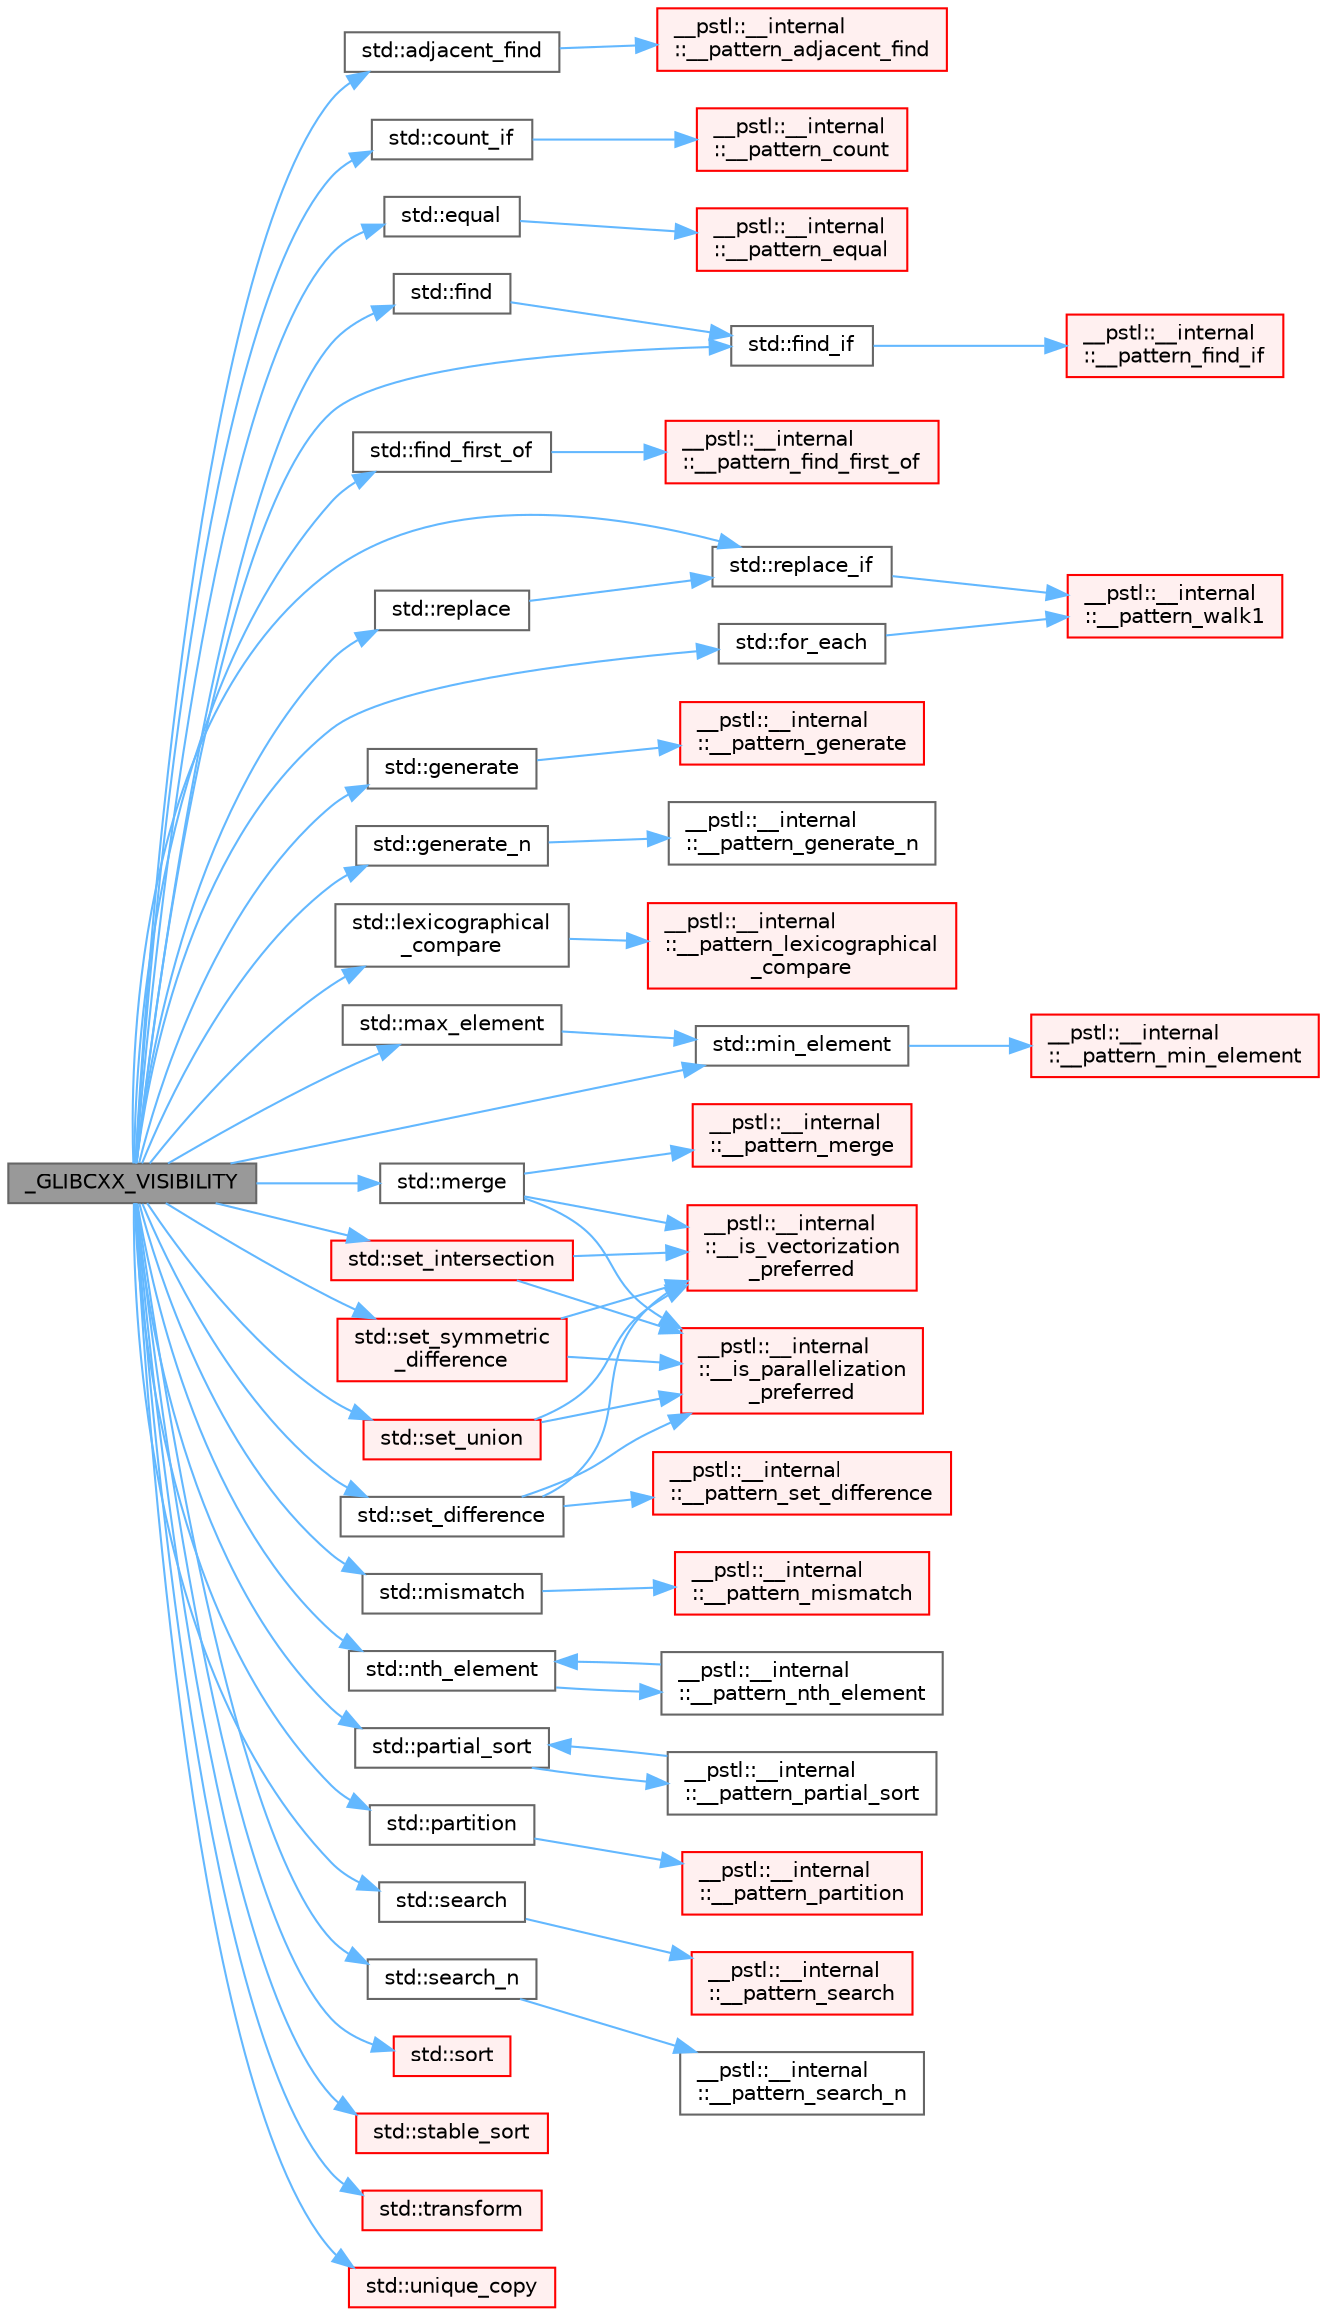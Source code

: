 digraph "_GLIBCXX_VISIBILITY"
{
 // LATEX_PDF_SIZE
  bgcolor="transparent";
  edge [fontname=Helvetica,fontsize=10,labelfontname=Helvetica,labelfontsize=10];
  node [fontname=Helvetica,fontsize=10,shape=box,height=0.2,width=0.4];
  rankdir="LR";
  Node1 [id="Node000001",label="_GLIBCXX_VISIBILITY",height=0.2,width=0.4,color="gray40", fillcolor="grey60", style="filled", fontcolor="black",tooltip=" "];
  Node1 -> Node2 [id="edge127_Node000001_Node000002",color="steelblue1",style="solid",tooltip=" "];
  Node2 [id="Node000002",label="std::adjacent_find",height=0.2,width=0.4,color="grey40", fillcolor="white", style="filled",URL="$namespacestd.html#a2e464ead1e536b9225fdcd8e87438bc7",tooltip=" "];
  Node2 -> Node3 [id="edge128_Node000002_Node000003",color="steelblue1",style="solid",tooltip=" "];
  Node3 [id="Node000003",label="__pstl::__internal\l::__pattern_adjacent_find",height=0.2,width=0.4,color="red", fillcolor="#FFF0F0", style="filled",URL="$namespace____pstl_1_1____internal.html#a6baa124378ed7fdc525b00a43af706ab",tooltip=" "];
  Node1 -> Node6 [id="edge129_Node000001_Node000006",color="steelblue1",style="solid",tooltip=" "];
  Node6 [id="Node000006",label="std::count_if",height=0.2,width=0.4,color="grey40", fillcolor="white", style="filled",URL="$namespacestd.html#a3211beceffa7786771b08add1e4a7f9c",tooltip=" "];
  Node6 -> Node7 [id="edge130_Node000006_Node000007",color="steelblue1",style="solid",tooltip=" "];
  Node7 [id="Node000007",label="__pstl::__internal\l::__pattern_count",height=0.2,width=0.4,color="red", fillcolor="#FFF0F0", style="filled",URL="$namespace____pstl_1_1____internal.html#ab6c85c9e6daf1ae911a899fb47a2dac9",tooltip=" "];
  Node1 -> Node10 [id="edge131_Node000001_Node000010",color="steelblue1",style="solid",tooltip=" "];
  Node10 [id="Node000010",label="std::equal",height=0.2,width=0.4,color="grey40", fillcolor="white", style="filled",URL="$namespacestd.html#a94ada91841cca21a2327b0235f9a82cd",tooltip=" "];
  Node10 -> Node11 [id="edge132_Node000010_Node000011",color="steelblue1",style="solid",tooltip=" "];
  Node11 [id="Node000011",label="__pstl::__internal\l::__pattern_equal",height=0.2,width=0.4,color="red", fillcolor="#FFF0F0", style="filled",URL="$namespace____pstl_1_1____internal.html#a596361246dd948515acd5af4fffe2518",tooltip=" "];
  Node1 -> Node13 [id="edge133_Node000001_Node000013",color="steelblue1",style="solid",tooltip=" "];
  Node13 [id="Node000013",label="std::find",height=0.2,width=0.4,color="grey40", fillcolor="white", style="filled",URL="$namespacestd.html#ae3e398a3f38b0182e770944d57402701",tooltip=" "];
  Node13 -> Node14 [id="edge134_Node000013_Node000014",color="steelblue1",style="solid",tooltip=" "];
  Node14 [id="Node000014",label="std::find_if",height=0.2,width=0.4,color="grey40", fillcolor="white", style="filled",URL="$namespacestd.html#a12540b98a8b3f5862173e50b92f1de81",tooltip=" "];
  Node14 -> Node15 [id="edge135_Node000014_Node000015",color="steelblue1",style="solid",tooltip=" "];
  Node15 [id="Node000015",label="__pstl::__internal\l::__pattern_find_if",height=0.2,width=0.4,color="red", fillcolor="#FFF0F0", style="filled",URL="$namespace____pstl_1_1____internal.html#a048b6c9be4b418a089e7e1de87722139",tooltip=" "];
  Node1 -> Node17 [id="edge136_Node000001_Node000017",color="steelblue1",style="solid",tooltip=" "];
  Node17 [id="Node000017",label="std::find_first_of",height=0.2,width=0.4,color="grey40", fillcolor="white", style="filled",URL="$namespacestd.html#af918ddff6ab7ea6140872b65660e9b16",tooltip=" "];
  Node17 -> Node18 [id="edge137_Node000017_Node000018",color="steelblue1",style="solid",tooltip=" "];
  Node18 [id="Node000018",label="__pstl::__internal\l::__pattern_find_first_of",height=0.2,width=0.4,color="red", fillcolor="#FFF0F0", style="filled",URL="$namespace____pstl_1_1____internal.html#ab87ed0d016b76e9009330174d6dd604f",tooltip=" "];
  Node1 -> Node14 [id="edge138_Node000001_Node000014",color="steelblue1",style="solid",tooltip=" "];
  Node1 -> Node20 [id="edge139_Node000001_Node000020",color="steelblue1",style="solid",tooltip=" "];
  Node20 [id="Node000020",label="std::for_each",height=0.2,width=0.4,color="grey40", fillcolor="white", style="filled",URL="$namespacestd.html#aefb696460665211a0f32f8a15f444c57",tooltip=" "];
  Node20 -> Node21 [id="edge140_Node000020_Node000021",color="steelblue1",style="solid",tooltip=" "];
  Node21 [id="Node000021",label="__pstl::__internal\l::__pattern_walk1",height=0.2,width=0.4,color="red", fillcolor="#FFF0F0", style="filled",URL="$namespace____pstl_1_1____internal.html#ab0763e7038c1a483b7905a47fb58f051",tooltip=" "];
  Node1 -> Node23 [id="edge141_Node000001_Node000023",color="steelblue1",style="solid",tooltip=" "];
  Node23 [id="Node000023",label="std::generate",height=0.2,width=0.4,color="grey40", fillcolor="white", style="filled",URL="$namespacestd.html#af6065e33e83259566f3eed5b4ab8c0c7",tooltip=" "];
  Node23 -> Node24 [id="edge142_Node000023_Node000024",color="steelblue1",style="solid",tooltip=" "];
  Node24 [id="Node000024",label="__pstl::__internal\l::__pattern_generate",height=0.2,width=0.4,color="red", fillcolor="#FFF0F0", style="filled",URL="$namespace____pstl_1_1____internal.html#a761ab81e053354013f7e051cca8bee7d",tooltip=" "];
  Node1 -> Node27 [id="edge143_Node000001_Node000027",color="steelblue1",style="solid",tooltip=" "];
  Node27 [id="Node000027",label="std::generate_n",height=0.2,width=0.4,color="grey40", fillcolor="white", style="filled",URL="$namespacestd.html#a81641e273e00fcf6a7109be182426757",tooltip=" "];
  Node27 -> Node28 [id="edge144_Node000027_Node000028",color="steelblue1",style="solid",tooltip=" "];
  Node28 [id="Node000028",label="__pstl::__internal\l::__pattern_generate_n",height=0.2,width=0.4,color="grey40", fillcolor="white", style="filled",URL="$namespace____pstl_1_1____internal.html#a89ba2dce127a80f7bc0578270c7fcb9c",tooltip=" "];
  Node1 -> Node29 [id="edge145_Node000001_Node000029",color="steelblue1",style="solid",tooltip=" "];
  Node29 [id="Node000029",label="std::lexicographical\l_compare",height=0.2,width=0.4,color="grey40", fillcolor="white", style="filled",URL="$namespacestd.html#a076cfce541233dc2534e44d067d41ad4",tooltip=" "];
  Node29 -> Node30 [id="edge146_Node000029_Node000030",color="steelblue1",style="solid",tooltip=" "];
  Node30 [id="Node000030",label="__pstl::__internal\l::__pattern_lexicographical\l_compare",height=0.2,width=0.4,color="red", fillcolor="#FFF0F0", style="filled",URL="$namespace____pstl_1_1____internal.html#a87963436503d6c04ddbae7eb6827f60c",tooltip=" "];
  Node1 -> Node32 [id="edge147_Node000001_Node000032",color="steelblue1",style="solid",tooltip=" "];
  Node32 [id="Node000032",label="std::max_element",height=0.2,width=0.4,color="grey40", fillcolor="white", style="filled",URL="$namespacestd.html#aa1e6cdbc0afeb988a4d89d1dab4066d4",tooltip=" "];
  Node32 -> Node33 [id="edge148_Node000032_Node000033",color="steelblue1",style="solid",tooltip=" "];
  Node33 [id="Node000033",label="std::min_element",height=0.2,width=0.4,color="grey40", fillcolor="white", style="filled",URL="$namespacestd.html#af1620d34bc7426f2bafc5a3b1849588e",tooltip=" "];
  Node33 -> Node34 [id="edge149_Node000033_Node000034",color="steelblue1",style="solid",tooltip=" "];
  Node34 [id="Node000034",label="__pstl::__internal\l::__pattern_min_element",height=0.2,width=0.4,color="red", fillcolor="#FFF0F0", style="filled",URL="$namespace____pstl_1_1____internal.html#afac22840ab45394d57a19b1b5c102a9b",tooltip=" "];
  Node1 -> Node36 [id="edge150_Node000001_Node000036",color="steelblue1",style="solid",tooltip=" "];
  Node36 [id="Node000036",label="std::merge",height=0.2,width=0.4,color="grey40", fillcolor="white", style="filled",URL="$namespacestd.html#a23f39d0444be06ebfa219bbfd4e3854f",tooltip=" "];
  Node36 -> Node37 [id="edge151_Node000036_Node000037",color="steelblue1",style="solid",tooltip=" "];
  Node37 [id="Node000037",label="__pstl::__internal\l::__is_parallelization\l_preferred",height=0.2,width=0.4,color="red", fillcolor="#FFF0F0", style="filled",URL="$namespace____pstl_1_1____internal.html#a96278219a9b5139e6060c4a24235841c",tooltip=" "];
  Node36 -> Node39 [id="edge152_Node000036_Node000039",color="steelblue1",style="solid",tooltip=" "];
  Node39 [id="Node000039",label="__pstl::__internal\l::__is_vectorization\l_preferred",height=0.2,width=0.4,color="red", fillcolor="#FFF0F0", style="filled",URL="$namespace____pstl_1_1____internal.html#aba53c2e534557bf2c817808fb3b3c269",tooltip=" "];
  Node36 -> Node40 [id="edge153_Node000036_Node000040",color="steelblue1",style="solid",tooltip=" "];
  Node40 [id="Node000040",label="__pstl::__internal\l::__pattern_merge",height=0.2,width=0.4,color="red", fillcolor="#FFF0F0", style="filled",URL="$namespace____pstl_1_1____internal.html#a76f9badc9cf4092c8e996b0564a8a8d2",tooltip=" "];
  Node1 -> Node33 [id="edge154_Node000001_Node000033",color="steelblue1",style="solid",tooltip=" "];
  Node1 -> Node42 [id="edge155_Node000001_Node000042",color="steelblue1",style="solid",tooltip=" "];
  Node42 [id="Node000042",label="std::mismatch",height=0.2,width=0.4,color="grey40", fillcolor="white", style="filled",URL="$namespacestd.html#a14e973b0980afe3afbceb376817e29f0",tooltip=" "];
  Node42 -> Node43 [id="edge156_Node000042_Node000043",color="steelblue1",style="solid",tooltip=" "];
  Node43 [id="Node000043",label="__pstl::__internal\l::__pattern_mismatch",height=0.2,width=0.4,color="red", fillcolor="#FFF0F0", style="filled",URL="$namespace____pstl_1_1____internal.html#af94c79334ec95c8bccf8ce29d207f8b2",tooltip=" "];
  Node1 -> Node46 [id="edge157_Node000001_Node000046",color="steelblue1",style="solid",tooltip=" "];
  Node46 [id="Node000046",label="std::nth_element",height=0.2,width=0.4,color="grey40", fillcolor="white", style="filled",URL="$namespacestd.html#a9aedeebce40e8d85738b1e6f9ba8c919",tooltip=" "];
  Node46 -> Node47 [id="edge158_Node000046_Node000047",color="steelblue1",style="solid",tooltip=" "];
  Node47 [id="Node000047",label="__pstl::__internal\l::__pattern_nth_element",height=0.2,width=0.4,color="grey40", fillcolor="white", style="filled",URL="$namespace____pstl_1_1____internal.html#a1d4194f0c17340011a1f84e4123b368a",tooltip=" "];
  Node47 -> Node46 [id="edge159_Node000047_Node000046",color="steelblue1",style="solid",tooltip=" "];
  Node1 -> Node48 [id="edge160_Node000001_Node000048",color="steelblue1",style="solid",tooltip=" "];
  Node48 [id="Node000048",label="std::partial_sort",height=0.2,width=0.4,color="grey40", fillcolor="white", style="filled",URL="$namespacestd.html#a52a9f99b3fdcc2a91f5984ac6a4a24bc",tooltip=" "];
  Node48 -> Node49 [id="edge161_Node000048_Node000049",color="steelblue1",style="solid",tooltip=" "];
  Node49 [id="Node000049",label="__pstl::__internal\l::__pattern_partial_sort",height=0.2,width=0.4,color="grey40", fillcolor="white", style="filled",URL="$namespace____pstl_1_1____internal.html#a913b070daf38b8f0c138c1c5df02f47c",tooltip=" "];
  Node49 -> Node48 [id="edge162_Node000049_Node000048",color="steelblue1",style="solid",tooltip=" "];
  Node1 -> Node50 [id="edge163_Node000001_Node000050",color="steelblue1",style="solid",tooltip=" "];
  Node50 [id="Node000050",label="std::partition",height=0.2,width=0.4,color="grey40", fillcolor="white", style="filled",URL="$namespacestd.html#a7dde62cf155d6b5bde1a1c0577a9a57f",tooltip=" "];
  Node50 -> Node51 [id="edge164_Node000050_Node000051",color="steelblue1",style="solid",tooltip=" "];
  Node51 [id="Node000051",label="__pstl::__internal\l::__pattern_partition",height=0.2,width=0.4,color="red", fillcolor="#FFF0F0", style="filled",URL="$namespace____pstl_1_1____internal.html#aad5bdaaadc2aee6f032d7188f9556523",tooltip=" "];
  Node1 -> Node53 [id="edge165_Node000001_Node000053",color="steelblue1",style="solid",tooltip=" "];
  Node53 [id="Node000053",label="std::replace",height=0.2,width=0.4,color="grey40", fillcolor="white", style="filled",URL="$namespacestd.html#ac844ba281c4c66f83f6aebc21498fc97",tooltip=" "];
  Node53 -> Node54 [id="edge166_Node000053_Node000054",color="steelblue1",style="solid",tooltip=" "];
  Node54 [id="Node000054",label="std::replace_if",height=0.2,width=0.4,color="grey40", fillcolor="white", style="filled",URL="$namespacestd.html#a9e0540c56b14e041d7db2a1c36b34fd7",tooltip=" "];
  Node54 -> Node21 [id="edge167_Node000054_Node000021",color="steelblue1",style="solid",tooltip=" "];
  Node1 -> Node54 [id="edge168_Node000001_Node000054",color="steelblue1",style="solid",tooltip=" "];
  Node1 -> Node55 [id="edge169_Node000001_Node000055",color="steelblue1",style="solid",tooltip=" "];
  Node55 [id="Node000055",label="std::search",height=0.2,width=0.4,color="grey40", fillcolor="white", style="filled",URL="$namespacestd.html#a5a4354dff231af6d172e1f24befda7f2",tooltip=" "];
  Node55 -> Node56 [id="edge170_Node000055_Node000056",color="steelblue1",style="solid",tooltip=" "];
  Node56 [id="Node000056",label="__pstl::__internal\l::__pattern_search",height=0.2,width=0.4,color="red", fillcolor="#FFF0F0", style="filled",URL="$namespace____pstl_1_1____internal.html#af101203bfce74b08bef3c56eaa652f97",tooltip=" "];
  Node1 -> Node58 [id="edge171_Node000001_Node000058",color="steelblue1",style="solid",tooltip=" "];
  Node58 [id="Node000058",label="std::search_n",height=0.2,width=0.4,color="grey40", fillcolor="white", style="filled",URL="$namespacestd.html#a514f8e6fe1bd2905e5e94f231ce5255a",tooltip=" "];
  Node58 -> Node59 [id="edge172_Node000058_Node000059",color="steelblue1",style="solid",tooltip=" "];
  Node59 [id="Node000059",label="__pstl::__internal\l::__pattern_search_n",height=0.2,width=0.4,color="grey40", fillcolor="white", style="filled",URL="$namespace____pstl_1_1____internal.html#aeee6ca536b74ecbe6543c70b07b0bbf4",tooltip=" "];
  Node1 -> Node60 [id="edge173_Node000001_Node000060",color="steelblue1",style="solid",tooltip=" "];
  Node60 [id="Node000060",label="std::set_difference",height=0.2,width=0.4,color="grey40", fillcolor="white", style="filled",URL="$namespacestd.html#adb4e8e1785a2a6604b9f327ce4b7fd70",tooltip=" "];
  Node60 -> Node37 [id="edge174_Node000060_Node000037",color="steelblue1",style="solid",tooltip=" "];
  Node60 -> Node39 [id="edge175_Node000060_Node000039",color="steelblue1",style="solid",tooltip=" "];
  Node60 -> Node61 [id="edge176_Node000060_Node000061",color="steelblue1",style="solid",tooltip=" "];
  Node61 [id="Node000061",label="__pstl::__internal\l::__pattern_set_difference",height=0.2,width=0.4,color="red", fillcolor="#FFF0F0", style="filled",URL="$namespace____pstl_1_1____internal.html#ae2ac09b3a487a7ba6061822478a08420",tooltip=" "];
  Node1 -> Node63 [id="edge177_Node000001_Node000063",color="steelblue1",style="solid",tooltip=" "];
  Node63 [id="Node000063",label="std::set_intersection",height=0.2,width=0.4,color="red", fillcolor="#FFF0F0", style="filled",URL="$namespacestd.html#a1ea0f963e5844bd26cf0a784c6257cfa",tooltip=" "];
  Node63 -> Node37 [id="edge178_Node000063_Node000037",color="steelblue1",style="solid",tooltip=" "];
  Node63 -> Node39 [id="edge179_Node000063_Node000039",color="steelblue1",style="solid",tooltip=" "];
  Node1 -> Node66 [id="edge180_Node000001_Node000066",color="steelblue1",style="solid",tooltip=" "];
  Node66 [id="Node000066",label="std::set_symmetric\l_difference",height=0.2,width=0.4,color="red", fillcolor="#FFF0F0", style="filled",URL="$namespacestd.html#ab9be505d384524d65c4cd4e07090db6c",tooltip=" "];
  Node66 -> Node37 [id="edge181_Node000066_Node000037",color="steelblue1",style="solid",tooltip=" "];
  Node66 -> Node39 [id="edge182_Node000066_Node000039",color="steelblue1",style="solid",tooltip=" "];
  Node1 -> Node69 [id="edge183_Node000001_Node000069",color="steelblue1",style="solid",tooltip=" "];
  Node69 [id="Node000069",label="std::set_union",height=0.2,width=0.4,color="red", fillcolor="#FFF0F0", style="filled",URL="$namespacestd.html#a1a155557f687cee85bd20e448e8739c8",tooltip=" "];
  Node69 -> Node37 [id="edge184_Node000069_Node000037",color="steelblue1",style="solid",tooltip=" "];
  Node69 -> Node39 [id="edge185_Node000069_Node000039",color="steelblue1",style="solid",tooltip=" "];
  Node1 -> Node72 [id="edge186_Node000001_Node000072",color="steelblue1",style="solid",tooltip=" "];
  Node72 [id="Node000072",label="std::sort",height=0.2,width=0.4,color="red", fillcolor="#FFF0F0", style="filled",URL="$namespacestd.html#a73a397864aa701b5bd48fae555f4f935",tooltip=" "];
  Node1 -> Node74 [id="edge187_Node000001_Node000074",color="steelblue1",style="solid",tooltip=" "];
  Node74 [id="Node000074",label="std::stable_sort",height=0.2,width=0.4,color="red", fillcolor="#FFF0F0", style="filled",URL="$namespacestd.html#ac4ae475114c7f06297db807234405f8a",tooltip=" "];
  Node1 -> Node76 [id="edge188_Node000001_Node000076",color="steelblue1",style="solid",tooltip=" "];
  Node76 [id="Node000076",label="std::transform",height=0.2,width=0.4,color="red", fillcolor="#FFF0F0", style="filled",URL="$namespacestd.html#a83797c5677d80005911de218c819adab",tooltip=" "];
  Node1 -> Node79 [id="edge189_Node000001_Node000079",color="steelblue1",style="solid",tooltip=" "];
  Node79 [id="Node000079",label="std::unique_copy",height=0.2,width=0.4,color="red", fillcolor="#FFF0F0", style="filled",URL="$namespacestd.html#a5dca0b0436966649ae7ffb41cf4c67d9",tooltip=" "];
}
